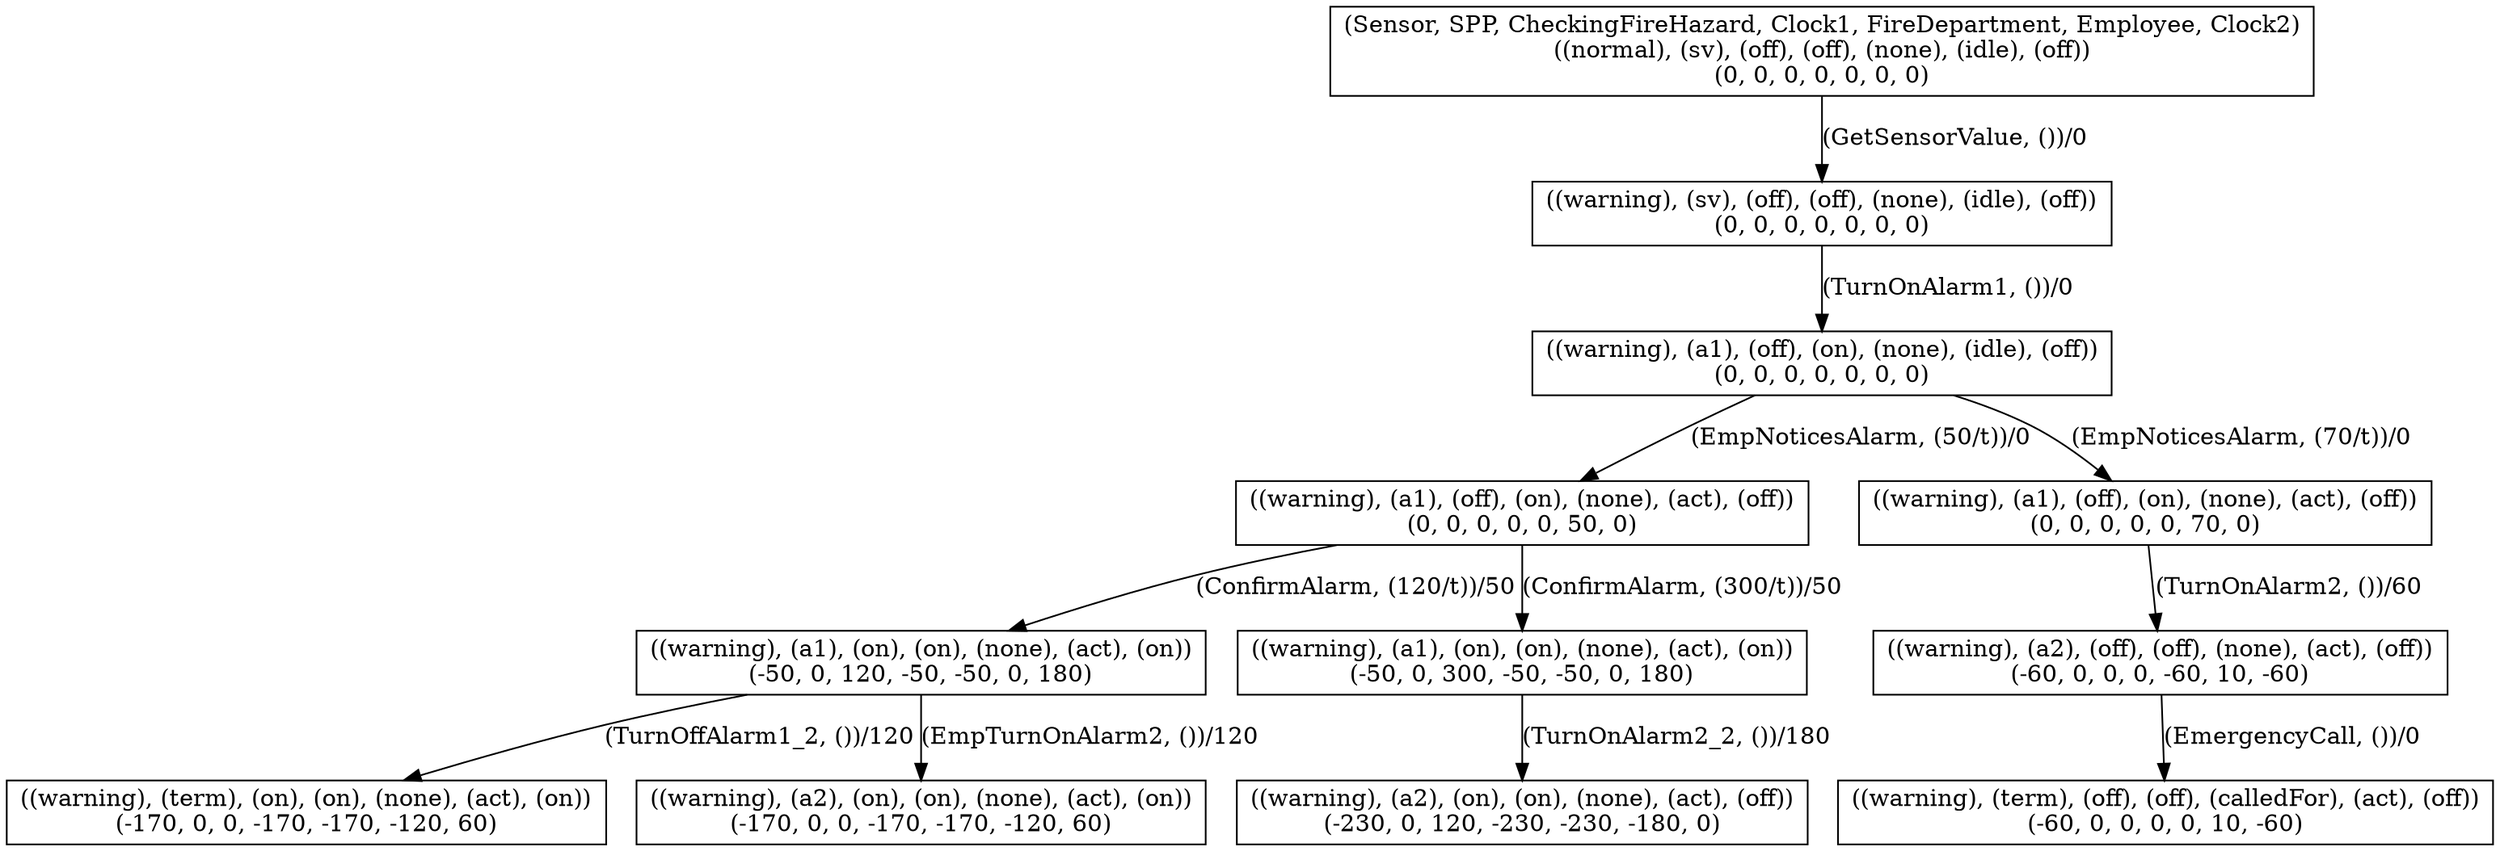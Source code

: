 digraph G {
	rankdir=TB;
	0 [label = "(Sensor, SPP, CheckingFireHazard, Clock1, FireDepartment, Employee, Clock2)\n((normal), (sv), (off), (off), (none), (idle), (off))\n(0, 0, 0, 0, 0, 0, 0)" shape=box];
	1 [label = "((warning), (sv), (off), (off), (none), (idle), (off))\n(0, 0, 0, 0, 0, 0, 0)" shape=box];
	2 [label = "((warning), (a1), (off), (on), (none), (idle), (off))\n(0, 0, 0, 0, 0, 0, 0)" shape=box];
	3 [label = "((warning), (a1), (off), (on), (none), (act), (off))\n(0, 0, 0, 0, 0, 50, 0)" shape=box];
	4 [label = "((warning), (a1), (off), (on), (none), (act), (off))\n(0, 0, 0, 0, 0, 70, 0)" shape=box];
	5 [label = "((warning), (a1), (on), (on), (none), (act), (on))\n(-50, 0, 120, -50, -50, 0, 180)" shape=box];
	6 [label = "((warning), (a1), (on), (on), (none), (act), (on))\n(-50, 0, 300, -50, -50, 0, 180)" shape=box];
	7 [label = "((warning), (a2), (off), (off), (none), (act), (off))\n(-60, 0, 0, 0, -60, 10, -60)" shape=box];
	8 [label = "((warning), (term), (on), (on), (none), (act), (on))\n(-170, 0, 0, -170, -170, -120, 60)" shape=box];
	9 [label = "((warning), (a2), (on), (on), (none), (act), (on))\n(-170, 0, 0, -170, -170, -120, 60)" shape=box];
	10 [label = "((warning), (a2), (on), (on), (none), (act), (off))\n(-230, 0, 120, -230, -230, -180, 0)" shape=box];
	11 [label = "((warning), (term), (off), (off), (calledFor), (act), (off))\n(-60, 0, 0, 0, 0, 10, -60)" shape=box];
	0 -> 1 [label = "(GetSensorValue, ())/0"];
	1 -> 2 [label = "(TurnOnAlarm1, ())/0"];
	2 -> 3 [label = "(EmpNoticesAlarm, (50/t))/0"];
	2 -> 4 [label = "(EmpNoticesAlarm, (70/t))/0"];
	3 -> 5 [label = "(ConfirmAlarm, (120/t))/50"];
	3 -> 6 [label = "(ConfirmAlarm, (300/t))/50"];
	4 -> 7 [label = "(TurnOnAlarm2, ())/60"];
	5 -> 8 [label = "(TurnOffAlarm1_2, ())/120"];
	5 -> 9 [label = "(EmpTurnOnAlarm2, ())/120"];
	6 -> 10 [label = "(TurnOnAlarm2_2, ())/180"];
	7 -> 11 [label = "(EmergencyCall, ())/0"];
}

